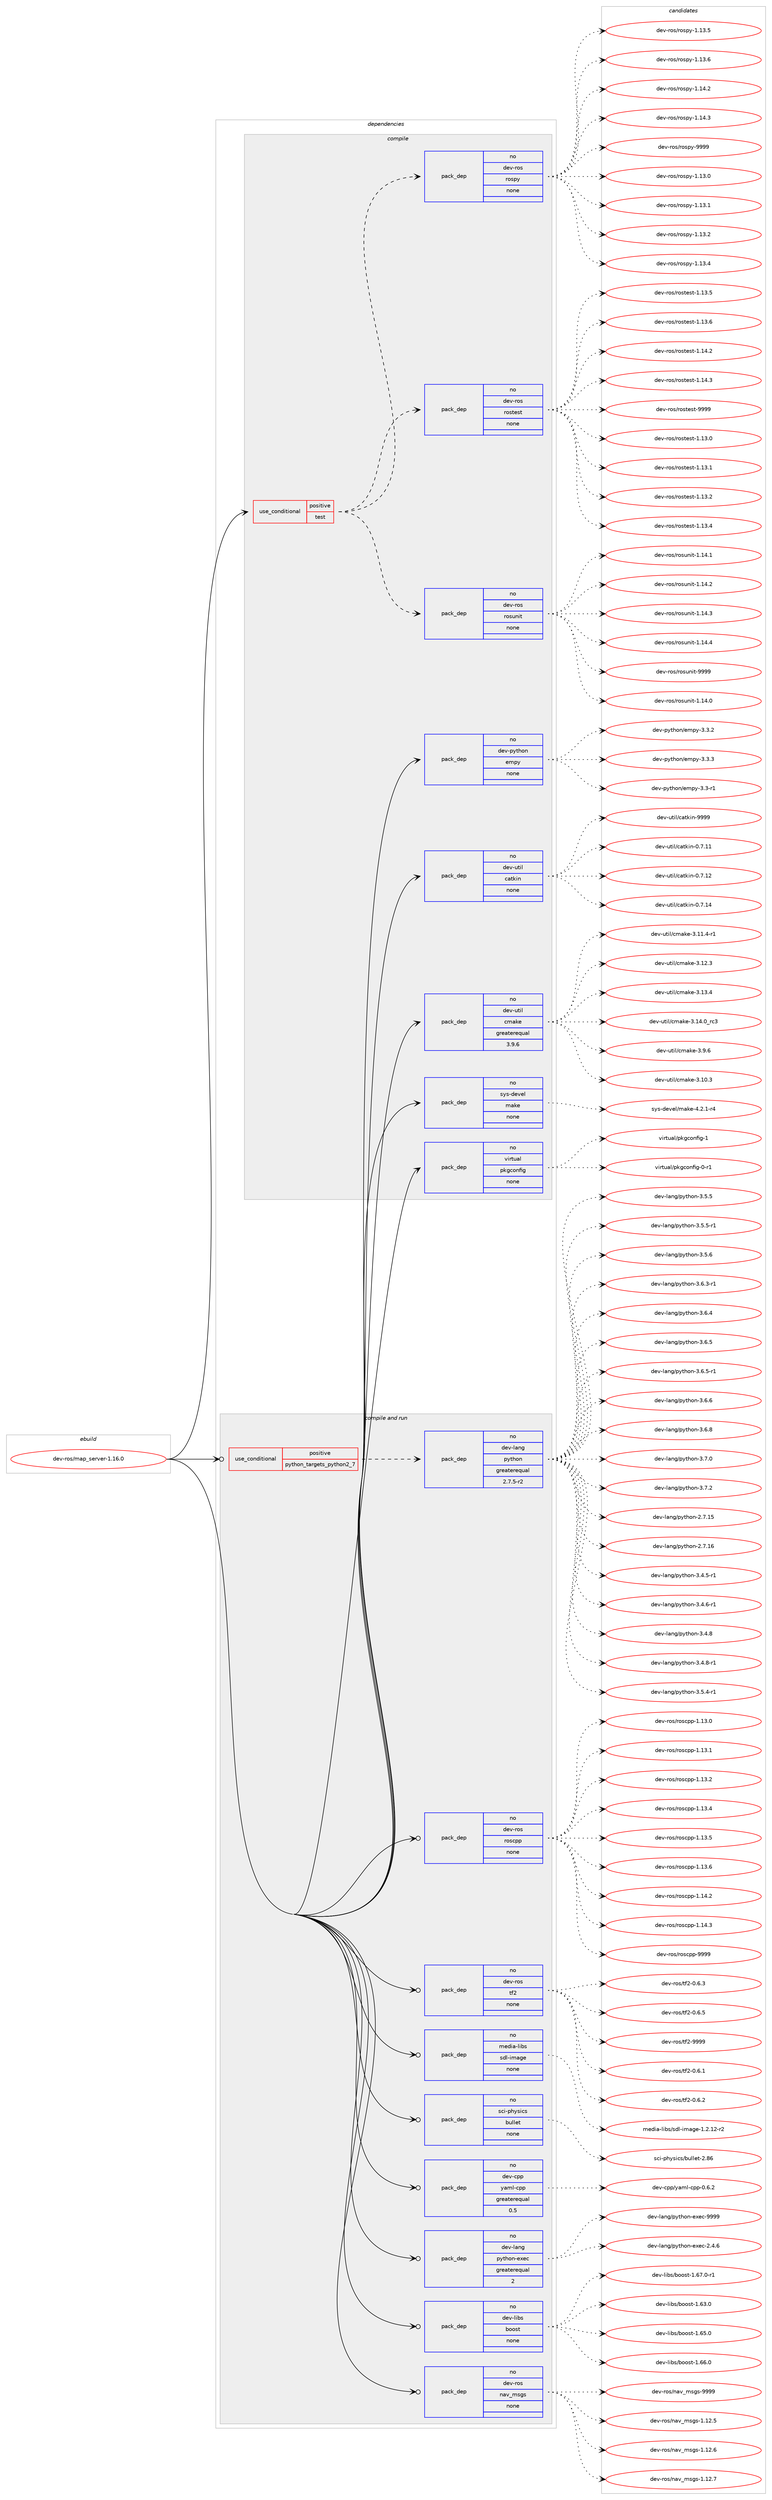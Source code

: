 digraph prolog {

# *************
# Graph options
# *************

newrank=true;
concentrate=true;
compound=true;
graph [rankdir=LR,fontname=Helvetica,fontsize=10,ranksep=1.5];#, ranksep=2.5, nodesep=0.2];
edge  [arrowhead=vee];
node  [fontname=Helvetica,fontsize=10];

# **********
# The ebuild
# **********

subgraph cluster_leftcol {
color=gray;
rank=same;
label=<<i>ebuild</i>>;
id [label="dev-ros/map_server-1.16.0", color=red, width=4, href="../dev-ros/map_server-1.16.0.svg"];
}

# ****************
# The dependencies
# ****************

subgraph cluster_midcol {
color=gray;
label=<<i>dependencies</i>>;
subgraph cluster_compile {
fillcolor="#eeeeee";
style=filled;
label=<<i>compile</i>>;
subgraph cond388932 {
dependency1459132 [label=<<TABLE BORDER="0" CELLBORDER="1" CELLSPACING="0" CELLPADDING="4"><TR><TD ROWSPAN="3" CELLPADDING="10">use_conditional</TD></TR><TR><TD>positive</TD></TR><TR><TD>test</TD></TR></TABLE>>, shape=none, color=red];
subgraph pack1046810 {
dependency1459133 [label=<<TABLE BORDER="0" CELLBORDER="1" CELLSPACING="0" CELLPADDING="4" WIDTH="220"><TR><TD ROWSPAN="6" CELLPADDING="30">pack_dep</TD></TR><TR><TD WIDTH="110">no</TD></TR><TR><TD>dev-ros</TD></TR><TR><TD>rostest</TD></TR><TR><TD>none</TD></TR><TR><TD></TD></TR></TABLE>>, shape=none, color=blue];
}
dependency1459132:e -> dependency1459133:w [weight=20,style="dashed",arrowhead="vee"];
subgraph pack1046811 {
dependency1459134 [label=<<TABLE BORDER="0" CELLBORDER="1" CELLSPACING="0" CELLPADDING="4" WIDTH="220"><TR><TD ROWSPAN="6" CELLPADDING="30">pack_dep</TD></TR><TR><TD WIDTH="110">no</TD></TR><TR><TD>dev-ros</TD></TR><TR><TD>rospy</TD></TR><TR><TD>none</TD></TR><TR><TD></TD></TR></TABLE>>, shape=none, color=blue];
}
dependency1459132:e -> dependency1459134:w [weight=20,style="dashed",arrowhead="vee"];
subgraph pack1046812 {
dependency1459135 [label=<<TABLE BORDER="0" CELLBORDER="1" CELLSPACING="0" CELLPADDING="4" WIDTH="220"><TR><TD ROWSPAN="6" CELLPADDING="30">pack_dep</TD></TR><TR><TD WIDTH="110">no</TD></TR><TR><TD>dev-ros</TD></TR><TR><TD>rosunit</TD></TR><TR><TD>none</TD></TR><TR><TD></TD></TR></TABLE>>, shape=none, color=blue];
}
dependency1459132:e -> dependency1459135:w [weight=20,style="dashed",arrowhead="vee"];
}
id:e -> dependency1459132:w [weight=20,style="solid",arrowhead="vee"];
subgraph pack1046813 {
dependency1459136 [label=<<TABLE BORDER="0" CELLBORDER="1" CELLSPACING="0" CELLPADDING="4" WIDTH="220"><TR><TD ROWSPAN="6" CELLPADDING="30">pack_dep</TD></TR><TR><TD WIDTH="110">no</TD></TR><TR><TD>dev-python</TD></TR><TR><TD>empy</TD></TR><TR><TD>none</TD></TR><TR><TD></TD></TR></TABLE>>, shape=none, color=blue];
}
id:e -> dependency1459136:w [weight=20,style="solid",arrowhead="vee"];
subgraph pack1046814 {
dependency1459137 [label=<<TABLE BORDER="0" CELLBORDER="1" CELLSPACING="0" CELLPADDING="4" WIDTH="220"><TR><TD ROWSPAN="6" CELLPADDING="30">pack_dep</TD></TR><TR><TD WIDTH="110">no</TD></TR><TR><TD>dev-util</TD></TR><TR><TD>catkin</TD></TR><TR><TD>none</TD></TR><TR><TD></TD></TR></TABLE>>, shape=none, color=blue];
}
id:e -> dependency1459137:w [weight=20,style="solid",arrowhead="vee"];
subgraph pack1046815 {
dependency1459138 [label=<<TABLE BORDER="0" CELLBORDER="1" CELLSPACING="0" CELLPADDING="4" WIDTH="220"><TR><TD ROWSPAN="6" CELLPADDING="30">pack_dep</TD></TR><TR><TD WIDTH="110">no</TD></TR><TR><TD>dev-util</TD></TR><TR><TD>cmake</TD></TR><TR><TD>greaterequal</TD></TR><TR><TD>3.9.6</TD></TR></TABLE>>, shape=none, color=blue];
}
id:e -> dependency1459138:w [weight=20,style="solid",arrowhead="vee"];
subgraph pack1046816 {
dependency1459139 [label=<<TABLE BORDER="0" CELLBORDER="1" CELLSPACING="0" CELLPADDING="4" WIDTH="220"><TR><TD ROWSPAN="6" CELLPADDING="30">pack_dep</TD></TR><TR><TD WIDTH="110">no</TD></TR><TR><TD>sys-devel</TD></TR><TR><TD>make</TD></TR><TR><TD>none</TD></TR><TR><TD></TD></TR></TABLE>>, shape=none, color=blue];
}
id:e -> dependency1459139:w [weight=20,style="solid",arrowhead="vee"];
subgraph pack1046817 {
dependency1459140 [label=<<TABLE BORDER="0" CELLBORDER="1" CELLSPACING="0" CELLPADDING="4" WIDTH="220"><TR><TD ROWSPAN="6" CELLPADDING="30">pack_dep</TD></TR><TR><TD WIDTH="110">no</TD></TR><TR><TD>virtual</TD></TR><TR><TD>pkgconfig</TD></TR><TR><TD>none</TD></TR><TR><TD></TD></TR></TABLE>>, shape=none, color=blue];
}
id:e -> dependency1459140:w [weight=20,style="solid",arrowhead="vee"];
}
subgraph cluster_compileandrun {
fillcolor="#eeeeee";
style=filled;
label=<<i>compile and run</i>>;
subgraph cond388933 {
dependency1459141 [label=<<TABLE BORDER="0" CELLBORDER="1" CELLSPACING="0" CELLPADDING="4"><TR><TD ROWSPAN="3" CELLPADDING="10">use_conditional</TD></TR><TR><TD>positive</TD></TR><TR><TD>python_targets_python2_7</TD></TR></TABLE>>, shape=none, color=red];
subgraph pack1046818 {
dependency1459142 [label=<<TABLE BORDER="0" CELLBORDER="1" CELLSPACING="0" CELLPADDING="4" WIDTH="220"><TR><TD ROWSPAN="6" CELLPADDING="30">pack_dep</TD></TR><TR><TD WIDTH="110">no</TD></TR><TR><TD>dev-lang</TD></TR><TR><TD>python</TD></TR><TR><TD>greaterequal</TD></TR><TR><TD>2.7.5-r2</TD></TR></TABLE>>, shape=none, color=blue];
}
dependency1459141:e -> dependency1459142:w [weight=20,style="dashed",arrowhead="vee"];
}
id:e -> dependency1459141:w [weight=20,style="solid",arrowhead="odotvee"];
subgraph pack1046819 {
dependency1459143 [label=<<TABLE BORDER="0" CELLBORDER="1" CELLSPACING="0" CELLPADDING="4" WIDTH="220"><TR><TD ROWSPAN="6" CELLPADDING="30">pack_dep</TD></TR><TR><TD WIDTH="110">no</TD></TR><TR><TD>dev-cpp</TD></TR><TR><TD>yaml-cpp</TD></TR><TR><TD>greaterequal</TD></TR><TR><TD>0.5</TD></TR></TABLE>>, shape=none, color=blue];
}
id:e -> dependency1459143:w [weight=20,style="solid",arrowhead="odotvee"];
subgraph pack1046820 {
dependency1459144 [label=<<TABLE BORDER="0" CELLBORDER="1" CELLSPACING="0" CELLPADDING="4" WIDTH="220"><TR><TD ROWSPAN="6" CELLPADDING="30">pack_dep</TD></TR><TR><TD WIDTH="110">no</TD></TR><TR><TD>dev-lang</TD></TR><TR><TD>python-exec</TD></TR><TR><TD>greaterequal</TD></TR><TR><TD>2</TD></TR></TABLE>>, shape=none, color=blue];
}
id:e -> dependency1459144:w [weight=20,style="solid",arrowhead="odotvee"];
subgraph pack1046821 {
dependency1459145 [label=<<TABLE BORDER="0" CELLBORDER="1" CELLSPACING="0" CELLPADDING="4" WIDTH="220"><TR><TD ROWSPAN="6" CELLPADDING="30">pack_dep</TD></TR><TR><TD WIDTH="110">no</TD></TR><TR><TD>dev-libs</TD></TR><TR><TD>boost</TD></TR><TR><TD>none</TD></TR><TR><TD></TD></TR></TABLE>>, shape=none, color=blue];
}
id:e -> dependency1459145:w [weight=20,style="solid",arrowhead="odotvee"];
subgraph pack1046822 {
dependency1459146 [label=<<TABLE BORDER="0" CELLBORDER="1" CELLSPACING="0" CELLPADDING="4" WIDTH="220"><TR><TD ROWSPAN="6" CELLPADDING="30">pack_dep</TD></TR><TR><TD WIDTH="110">no</TD></TR><TR><TD>dev-ros</TD></TR><TR><TD>nav_msgs</TD></TR><TR><TD>none</TD></TR><TR><TD></TD></TR></TABLE>>, shape=none, color=blue];
}
id:e -> dependency1459146:w [weight=20,style="solid",arrowhead="odotvee"];
subgraph pack1046823 {
dependency1459147 [label=<<TABLE BORDER="0" CELLBORDER="1" CELLSPACING="0" CELLPADDING="4" WIDTH="220"><TR><TD ROWSPAN="6" CELLPADDING="30">pack_dep</TD></TR><TR><TD WIDTH="110">no</TD></TR><TR><TD>dev-ros</TD></TR><TR><TD>roscpp</TD></TR><TR><TD>none</TD></TR><TR><TD></TD></TR></TABLE>>, shape=none, color=blue];
}
id:e -> dependency1459147:w [weight=20,style="solid",arrowhead="odotvee"];
subgraph pack1046824 {
dependency1459148 [label=<<TABLE BORDER="0" CELLBORDER="1" CELLSPACING="0" CELLPADDING="4" WIDTH="220"><TR><TD ROWSPAN="6" CELLPADDING="30">pack_dep</TD></TR><TR><TD WIDTH="110">no</TD></TR><TR><TD>dev-ros</TD></TR><TR><TD>tf2</TD></TR><TR><TD>none</TD></TR><TR><TD></TD></TR></TABLE>>, shape=none, color=blue];
}
id:e -> dependency1459148:w [weight=20,style="solid",arrowhead="odotvee"];
subgraph pack1046825 {
dependency1459149 [label=<<TABLE BORDER="0" CELLBORDER="1" CELLSPACING="0" CELLPADDING="4" WIDTH="220"><TR><TD ROWSPAN="6" CELLPADDING="30">pack_dep</TD></TR><TR><TD WIDTH="110">no</TD></TR><TR><TD>media-libs</TD></TR><TR><TD>sdl-image</TD></TR><TR><TD>none</TD></TR><TR><TD></TD></TR></TABLE>>, shape=none, color=blue];
}
id:e -> dependency1459149:w [weight=20,style="solid",arrowhead="odotvee"];
subgraph pack1046826 {
dependency1459150 [label=<<TABLE BORDER="0" CELLBORDER="1" CELLSPACING="0" CELLPADDING="4" WIDTH="220"><TR><TD ROWSPAN="6" CELLPADDING="30">pack_dep</TD></TR><TR><TD WIDTH="110">no</TD></TR><TR><TD>sci-physics</TD></TR><TR><TD>bullet</TD></TR><TR><TD>none</TD></TR><TR><TD></TD></TR></TABLE>>, shape=none, color=blue];
}
id:e -> dependency1459150:w [weight=20,style="solid",arrowhead="odotvee"];
}
subgraph cluster_run {
fillcolor="#eeeeee";
style=filled;
label=<<i>run</i>>;
}
}

# **************
# The candidates
# **************

subgraph cluster_choices {
rank=same;
color=gray;
label=<<i>candidates</i>>;

subgraph choice1046810 {
color=black;
nodesep=1;
choice100101118451141111154711411111511610111511645494649514648 [label="dev-ros/rostest-1.13.0", color=red, width=4,href="../dev-ros/rostest-1.13.0.svg"];
choice100101118451141111154711411111511610111511645494649514649 [label="dev-ros/rostest-1.13.1", color=red, width=4,href="../dev-ros/rostest-1.13.1.svg"];
choice100101118451141111154711411111511610111511645494649514650 [label="dev-ros/rostest-1.13.2", color=red, width=4,href="../dev-ros/rostest-1.13.2.svg"];
choice100101118451141111154711411111511610111511645494649514652 [label="dev-ros/rostest-1.13.4", color=red, width=4,href="../dev-ros/rostest-1.13.4.svg"];
choice100101118451141111154711411111511610111511645494649514653 [label="dev-ros/rostest-1.13.5", color=red, width=4,href="../dev-ros/rostest-1.13.5.svg"];
choice100101118451141111154711411111511610111511645494649514654 [label="dev-ros/rostest-1.13.6", color=red, width=4,href="../dev-ros/rostest-1.13.6.svg"];
choice100101118451141111154711411111511610111511645494649524650 [label="dev-ros/rostest-1.14.2", color=red, width=4,href="../dev-ros/rostest-1.14.2.svg"];
choice100101118451141111154711411111511610111511645494649524651 [label="dev-ros/rostest-1.14.3", color=red, width=4,href="../dev-ros/rostest-1.14.3.svg"];
choice10010111845114111115471141111151161011151164557575757 [label="dev-ros/rostest-9999", color=red, width=4,href="../dev-ros/rostest-9999.svg"];
dependency1459133:e -> choice100101118451141111154711411111511610111511645494649514648:w [style=dotted,weight="100"];
dependency1459133:e -> choice100101118451141111154711411111511610111511645494649514649:w [style=dotted,weight="100"];
dependency1459133:e -> choice100101118451141111154711411111511610111511645494649514650:w [style=dotted,weight="100"];
dependency1459133:e -> choice100101118451141111154711411111511610111511645494649514652:w [style=dotted,weight="100"];
dependency1459133:e -> choice100101118451141111154711411111511610111511645494649514653:w [style=dotted,weight="100"];
dependency1459133:e -> choice100101118451141111154711411111511610111511645494649514654:w [style=dotted,weight="100"];
dependency1459133:e -> choice100101118451141111154711411111511610111511645494649524650:w [style=dotted,weight="100"];
dependency1459133:e -> choice100101118451141111154711411111511610111511645494649524651:w [style=dotted,weight="100"];
dependency1459133:e -> choice10010111845114111115471141111151161011151164557575757:w [style=dotted,weight="100"];
}
subgraph choice1046811 {
color=black;
nodesep=1;
choice100101118451141111154711411111511212145494649514648 [label="dev-ros/rospy-1.13.0", color=red, width=4,href="../dev-ros/rospy-1.13.0.svg"];
choice100101118451141111154711411111511212145494649514649 [label="dev-ros/rospy-1.13.1", color=red, width=4,href="../dev-ros/rospy-1.13.1.svg"];
choice100101118451141111154711411111511212145494649514650 [label="dev-ros/rospy-1.13.2", color=red, width=4,href="../dev-ros/rospy-1.13.2.svg"];
choice100101118451141111154711411111511212145494649514652 [label="dev-ros/rospy-1.13.4", color=red, width=4,href="../dev-ros/rospy-1.13.4.svg"];
choice100101118451141111154711411111511212145494649514653 [label="dev-ros/rospy-1.13.5", color=red, width=4,href="../dev-ros/rospy-1.13.5.svg"];
choice100101118451141111154711411111511212145494649514654 [label="dev-ros/rospy-1.13.6", color=red, width=4,href="../dev-ros/rospy-1.13.6.svg"];
choice100101118451141111154711411111511212145494649524650 [label="dev-ros/rospy-1.14.2", color=red, width=4,href="../dev-ros/rospy-1.14.2.svg"];
choice100101118451141111154711411111511212145494649524651 [label="dev-ros/rospy-1.14.3", color=red, width=4,href="../dev-ros/rospy-1.14.3.svg"];
choice10010111845114111115471141111151121214557575757 [label="dev-ros/rospy-9999", color=red, width=4,href="../dev-ros/rospy-9999.svg"];
dependency1459134:e -> choice100101118451141111154711411111511212145494649514648:w [style=dotted,weight="100"];
dependency1459134:e -> choice100101118451141111154711411111511212145494649514649:w [style=dotted,weight="100"];
dependency1459134:e -> choice100101118451141111154711411111511212145494649514650:w [style=dotted,weight="100"];
dependency1459134:e -> choice100101118451141111154711411111511212145494649514652:w [style=dotted,weight="100"];
dependency1459134:e -> choice100101118451141111154711411111511212145494649514653:w [style=dotted,weight="100"];
dependency1459134:e -> choice100101118451141111154711411111511212145494649514654:w [style=dotted,weight="100"];
dependency1459134:e -> choice100101118451141111154711411111511212145494649524650:w [style=dotted,weight="100"];
dependency1459134:e -> choice100101118451141111154711411111511212145494649524651:w [style=dotted,weight="100"];
dependency1459134:e -> choice10010111845114111115471141111151121214557575757:w [style=dotted,weight="100"];
}
subgraph choice1046812 {
color=black;
nodesep=1;
choice100101118451141111154711411111511711010511645494649524648 [label="dev-ros/rosunit-1.14.0", color=red, width=4,href="../dev-ros/rosunit-1.14.0.svg"];
choice100101118451141111154711411111511711010511645494649524649 [label="dev-ros/rosunit-1.14.1", color=red, width=4,href="../dev-ros/rosunit-1.14.1.svg"];
choice100101118451141111154711411111511711010511645494649524650 [label="dev-ros/rosunit-1.14.2", color=red, width=4,href="../dev-ros/rosunit-1.14.2.svg"];
choice100101118451141111154711411111511711010511645494649524651 [label="dev-ros/rosunit-1.14.3", color=red, width=4,href="../dev-ros/rosunit-1.14.3.svg"];
choice100101118451141111154711411111511711010511645494649524652 [label="dev-ros/rosunit-1.14.4", color=red, width=4,href="../dev-ros/rosunit-1.14.4.svg"];
choice10010111845114111115471141111151171101051164557575757 [label="dev-ros/rosunit-9999", color=red, width=4,href="../dev-ros/rosunit-9999.svg"];
dependency1459135:e -> choice100101118451141111154711411111511711010511645494649524648:w [style=dotted,weight="100"];
dependency1459135:e -> choice100101118451141111154711411111511711010511645494649524649:w [style=dotted,weight="100"];
dependency1459135:e -> choice100101118451141111154711411111511711010511645494649524650:w [style=dotted,weight="100"];
dependency1459135:e -> choice100101118451141111154711411111511711010511645494649524651:w [style=dotted,weight="100"];
dependency1459135:e -> choice100101118451141111154711411111511711010511645494649524652:w [style=dotted,weight="100"];
dependency1459135:e -> choice10010111845114111115471141111151171101051164557575757:w [style=dotted,weight="100"];
}
subgraph choice1046813 {
color=black;
nodesep=1;
choice1001011184511212111610411111047101109112121455146514511449 [label="dev-python/empy-3.3-r1", color=red, width=4,href="../dev-python/empy-3.3-r1.svg"];
choice1001011184511212111610411111047101109112121455146514650 [label="dev-python/empy-3.3.2", color=red, width=4,href="../dev-python/empy-3.3.2.svg"];
choice1001011184511212111610411111047101109112121455146514651 [label="dev-python/empy-3.3.3", color=red, width=4,href="../dev-python/empy-3.3.3.svg"];
dependency1459136:e -> choice1001011184511212111610411111047101109112121455146514511449:w [style=dotted,weight="100"];
dependency1459136:e -> choice1001011184511212111610411111047101109112121455146514650:w [style=dotted,weight="100"];
dependency1459136:e -> choice1001011184511212111610411111047101109112121455146514651:w [style=dotted,weight="100"];
}
subgraph choice1046814 {
color=black;
nodesep=1;
choice1001011184511711610510847999711610710511045484655464949 [label="dev-util/catkin-0.7.11", color=red, width=4,href="../dev-util/catkin-0.7.11.svg"];
choice1001011184511711610510847999711610710511045484655464950 [label="dev-util/catkin-0.7.12", color=red, width=4,href="../dev-util/catkin-0.7.12.svg"];
choice1001011184511711610510847999711610710511045484655464952 [label="dev-util/catkin-0.7.14", color=red, width=4,href="../dev-util/catkin-0.7.14.svg"];
choice100101118451171161051084799971161071051104557575757 [label="dev-util/catkin-9999", color=red, width=4,href="../dev-util/catkin-9999.svg"];
dependency1459137:e -> choice1001011184511711610510847999711610710511045484655464949:w [style=dotted,weight="100"];
dependency1459137:e -> choice1001011184511711610510847999711610710511045484655464950:w [style=dotted,weight="100"];
dependency1459137:e -> choice1001011184511711610510847999711610710511045484655464952:w [style=dotted,weight="100"];
dependency1459137:e -> choice100101118451171161051084799971161071051104557575757:w [style=dotted,weight="100"];
}
subgraph choice1046815 {
color=black;
nodesep=1;
choice1001011184511711610510847991099710710145514649484651 [label="dev-util/cmake-3.10.3", color=red, width=4,href="../dev-util/cmake-3.10.3.svg"];
choice10010111845117116105108479910997107101455146494946524511449 [label="dev-util/cmake-3.11.4-r1", color=red, width=4,href="../dev-util/cmake-3.11.4-r1.svg"];
choice1001011184511711610510847991099710710145514649504651 [label="dev-util/cmake-3.12.3", color=red, width=4,href="../dev-util/cmake-3.12.3.svg"];
choice1001011184511711610510847991099710710145514649514652 [label="dev-util/cmake-3.13.4", color=red, width=4,href="../dev-util/cmake-3.13.4.svg"];
choice1001011184511711610510847991099710710145514649524648951149951 [label="dev-util/cmake-3.14.0_rc3", color=red, width=4,href="../dev-util/cmake-3.14.0_rc3.svg"];
choice10010111845117116105108479910997107101455146574654 [label="dev-util/cmake-3.9.6", color=red, width=4,href="../dev-util/cmake-3.9.6.svg"];
dependency1459138:e -> choice1001011184511711610510847991099710710145514649484651:w [style=dotted,weight="100"];
dependency1459138:e -> choice10010111845117116105108479910997107101455146494946524511449:w [style=dotted,weight="100"];
dependency1459138:e -> choice1001011184511711610510847991099710710145514649504651:w [style=dotted,weight="100"];
dependency1459138:e -> choice1001011184511711610510847991099710710145514649514652:w [style=dotted,weight="100"];
dependency1459138:e -> choice1001011184511711610510847991099710710145514649524648951149951:w [style=dotted,weight="100"];
dependency1459138:e -> choice10010111845117116105108479910997107101455146574654:w [style=dotted,weight="100"];
}
subgraph choice1046816 {
color=black;
nodesep=1;
choice1151211154510010111810110847109971071014552465046494511452 [label="sys-devel/make-4.2.1-r4", color=red, width=4,href="../sys-devel/make-4.2.1-r4.svg"];
dependency1459139:e -> choice1151211154510010111810110847109971071014552465046494511452:w [style=dotted,weight="100"];
}
subgraph choice1046817 {
color=black;
nodesep=1;
choice11810511411611797108471121071039911111010210510345484511449 [label="virtual/pkgconfig-0-r1", color=red, width=4,href="../virtual/pkgconfig-0-r1.svg"];
choice1181051141161179710847112107103991111101021051034549 [label="virtual/pkgconfig-1", color=red, width=4,href="../virtual/pkgconfig-1.svg"];
dependency1459140:e -> choice11810511411611797108471121071039911111010210510345484511449:w [style=dotted,weight="100"];
dependency1459140:e -> choice1181051141161179710847112107103991111101021051034549:w [style=dotted,weight="100"];
}
subgraph choice1046818 {
color=black;
nodesep=1;
choice10010111845108971101034711212111610411111045504655464953 [label="dev-lang/python-2.7.15", color=red, width=4,href="../dev-lang/python-2.7.15.svg"];
choice10010111845108971101034711212111610411111045504655464954 [label="dev-lang/python-2.7.16", color=red, width=4,href="../dev-lang/python-2.7.16.svg"];
choice1001011184510897110103471121211161041111104551465246534511449 [label="dev-lang/python-3.4.5-r1", color=red, width=4,href="../dev-lang/python-3.4.5-r1.svg"];
choice1001011184510897110103471121211161041111104551465246544511449 [label="dev-lang/python-3.4.6-r1", color=red, width=4,href="../dev-lang/python-3.4.6-r1.svg"];
choice100101118451089711010347112121116104111110455146524656 [label="dev-lang/python-3.4.8", color=red, width=4,href="../dev-lang/python-3.4.8.svg"];
choice1001011184510897110103471121211161041111104551465246564511449 [label="dev-lang/python-3.4.8-r1", color=red, width=4,href="../dev-lang/python-3.4.8-r1.svg"];
choice1001011184510897110103471121211161041111104551465346524511449 [label="dev-lang/python-3.5.4-r1", color=red, width=4,href="../dev-lang/python-3.5.4-r1.svg"];
choice100101118451089711010347112121116104111110455146534653 [label="dev-lang/python-3.5.5", color=red, width=4,href="../dev-lang/python-3.5.5.svg"];
choice1001011184510897110103471121211161041111104551465346534511449 [label="dev-lang/python-3.5.5-r1", color=red, width=4,href="../dev-lang/python-3.5.5-r1.svg"];
choice100101118451089711010347112121116104111110455146534654 [label="dev-lang/python-3.5.6", color=red, width=4,href="../dev-lang/python-3.5.6.svg"];
choice1001011184510897110103471121211161041111104551465446514511449 [label="dev-lang/python-3.6.3-r1", color=red, width=4,href="../dev-lang/python-3.6.3-r1.svg"];
choice100101118451089711010347112121116104111110455146544652 [label="dev-lang/python-3.6.4", color=red, width=4,href="../dev-lang/python-3.6.4.svg"];
choice100101118451089711010347112121116104111110455146544653 [label="dev-lang/python-3.6.5", color=red, width=4,href="../dev-lang/python-3.6.5.svg"];
choice1001011184510897110103471121211161041111104551465446534511449 [label="dev-lang/python-3.6.5-r1", color=red, width=4,href="../dev-lang/python-3.6.5-r1.svg"];
choice100101118451089711010347112121116104111110455146544654 [label="dev-lang/python-3.6.6", color=red, width=4,href="../dev-lang/python-3.6.6.svg"];
choice100101118451089711010347112121116104111110455146544656 [label="dev-lang/python-3.6.8", color=red, width=4,href="../dev-lang/python-3.6.8.svg"];
choice100101118451089711010347112121116104111110455146554648 [label="dev-lang/python-3.7.0", color=red, width=4,href="../dev-lang/python-3.7.0.svg"];
choice100101118451089711010347112121116104111110455146554650 [label="dev-lang/python-3.7.2", color=red, width=4,href="../dev-lang/python-3.7.2.svg"];
dependency1459142:e -> choice10010111845108971101034711212111610411111045504655464953:w [style=dotted,weight="100"];
dependency1459142:e -> choice10010111845108971101034711212111610411111045504655464954:w [style=dotted,weight="100"];
dependency1459142:e -> choice1001011184510897110103471121211161041111104551465246534511449:w [style=dotted,weight="100"];
dependency1459142:e -> choice1001011184510897110103471121211161041111104551465246544511449:w [style=dotted,weight="100"];
dependency1459142:e -> choice100101118451089711010347112121116104111110455146524656:w [style=dotted,weight="100"];
dependency1459142:e -> choice1001011184510897110103471121211161041111104551465246564511449:w [style=dotted,weight="100"];
dependency1459142:e -> choice1001011184510897110103471121211161041111104551465346524511449:w [style=dotted,weight="100"];
dependency1459142:e -> choice100101118451089711010347112121116104111110455146534653:w [style=dotted,weight="100"];
dependency1459142:e -> choice1001011184510897110103471121211161041111104551465346534511449:w [style=dotted,weight="100"];
dependency1459142:e -> choice100101118451089711010347112121116104111110455146534654:w [style=dotted,weight="100"];
dependency1459142:e -> choice1001011184510897110103471121211161041111104551465446514511449:w [style=dotted,weight="100"];
dependency1459142:e -> choice100101118451089711010347112121116104111110455146544652:w [style=dotted,weight="100"];
dependency1459142:e -> choice100101118451089711010347112121116104111110455146544653:w [style=dotted,weight="100"];
dependency1459142:e -> choice1001011184510897110103471121211161041111104551465446534511449:w [style=dotted,weight="100"];
dependency1459142:e -> choice100101118451089711010347112121116104111110455146544654:w [style=dotted,weight="100"];
dependency1459142:e -> choice100101118451089711010347112121116104111110455146544656:w [style=dotted,weight="100"];
dependency1459142:e -> choice100101118451089711010347112121116104111110455146554648:w [style=dotted,weight="100"];
dependency1459142:e -> choice100101118451089711010347112121116104111110455146554650:w [style=dotted,weight="100"];
}
subgraph choice1046819 {
color=black;
nodesep=1;
choice100101118459911211247121971091084599112112454846544650 [label="dev-cpp/yaml-cpp-0.6.2", color=red, width=4,href="../dev-cpp/yaml-cpp-0.6.2.svg"];
dependency1459143:e -> choice100101118459911211247121971091084599112112454846544650:w [style=dotted,weight="100"];
}
subgraph choice1046820 {
color=black;
nodesep=1;
choice1001011184510897110103471121211161041111104510112010199455046524654 [label="dev-lang/python-exec-2.4.6", color=red, width=4,href="../dev-lang/python-exec-2.4.6.svg"];
choice10010111845108971101034711212111610411111045101120101994557575757 [label="dev-lang/python-exec-9999", color=red, width=4,href="../dev-lang/python-exec-9999.svg"];
dependency1459144:e -> choice1001011184510897110103471121211161041111104510112010199455046524654:w [style=dotted,weight="100"];
dependency1459144:e -> choice10010111845108971101034711212111610411111045101120101994557575757:w [style=dotted,weight="100"];
}
subgraph choice1046821 {
color=black;
nodesep=1;
choice1001011184510810598115479811111111511645494654514648 [label="dev-libs/boost-1.63.0", color=red, width=4,href="../dev-libs/boost-1.63.0.svg"];
choice1001011184510810598115479811111111511645494654534648 [label="dev-libs/boost-1.65.0", color=red, width=4,href="../dev-libs/boost-1.65.0.svg"];
choice1001011184510810598115479811111111511645494654544648 [label="dev-libs/boost-1.66.0", color=red, width=4,href="../dev-libs/boost-1.66.0.svg"];
choice10010111845108105981154798111111115116454946545546484511449 [label="dev-libs/boost-1.67.0-r1", color=red, width=4,href="../dev-libs/boost-1.67.0-r1.svg"];
dependency1459145:e -> choice1001011184510810598115479811111111511645494654514648:w [style=dotted,weight="100"];
dependency1459145:e -> choice1001011184510810598115479811111111511645494654534648:w [style=dotted,weight="100"];
dependency1459145:e -> choice1001011184510810598115479811111111511645494654544648:w [style=dotted,weight="100"];
dependency1459145:e -> choice10010111845108105981154798111111115116454946545546484511449:w [style=dotted,weight="100"];
}
subgraph choice1046822 {
color=black;
nodesep=1;
choice1001011184511411111547110971189510911510311545494649504653 [label="dev-ros/nav_msgs-1.12.5", color=red, width=4,href="../dev-ros/nav_msgs-1.12.5.svg"];
choice1001011184511411111547110971189510911510311545494649504654 [label="dev-ros/nav_msgs-1.12.6", color=red, width=4,href="../dev-ros/nav_msgs-1.12.6.svg"];
choice1001011184511411111547110971189510911510311545494649504655 [label="dev-ros/nav_msgs-1.12.7", color=red, width=4,href="../dev-ros/nav_msgs-1.12.7.svg"];
choice100101118451141111154711097118951091151031154557575757 [label="dev-ros/nav_msgs-9999", color=red, width=4,href="../dev-ros/nav_msgs-9999.svg"];
dependency1459146:e -> choice1001011184511411111547110971189510911510311545494649504653:w [style=dotted,weight="100"];
dependency1459146:e -> choice1001011184511411111547110971189510911510311545494649504654:w [style=dotted,weight="100"];
dependency1459146:e -> choice1001011184511411111547110971189510911510311545494649504655:w [style=dotted,weight="100"];
dependency1459146:e -> choice100101118451141111154711097118951091151031154557575757:w [style=dotted,weight="100"];
}
subgraph choice1046823 {
color=black;
nodesep=1;
choice10010111845114111115471141111159911211245494649514648 [label="dev-ros/roscpp-1.13.0", color=red, width=4,href="../dev-ros/roscpp-1.13.0.svg"];
choice10010111845114111115471141111159911211245494649514649 [label="dev-ros/roscpp-1.13.1", color=red, width=4,href="../dev-ros/roscpp-1.13.1.svg"];
choice10010111845114111115471141111159911211245494649514650 [label="dev-ros/roscpp-1.13.2", color=red, width=4,href="../dev-ros/roscpp-1.13.2.svg"];
choice10010111845114111115471141111159911211245494649514652 [label="dev-ros/roscpp-1.13.4", color=red, width=4,href="../dev-ros/roscpp-1.13.4.svg"];
choice10010111845114111115471141111159911211245494649514653 [label="dev-ros/roscpp-1.13.5", color=red, width=4,href="../dev-ros/roscpp-1.13.5.svg"];
choice10010111845114111115471141111159911211245494649514654 [label="dev-ros/roscpp-1.13.6", color=red, width=4,href="../dev-ros/roscpp-1.13.6.svg"];
choice10010111845114111115471141111159911211245494649524650 [label="dev-ros/roscpp-1.14.2", color=red, width=4,href="../dev-ros/roscpp-1.14.2.svg"];
choice10010111845114111115471141111159911211245494649524651 [label="dev-ros/roscpp-1.14.3", color=red, width=4,href="../dev-ros/roscpp-1.14.3.svg"];
choice1001011184511411111547114111115991121124557575757 [label="dev-ros/roscpp-9999", color=red, width=4,href="../dev-ros/roscpp-9999.svg"];
dependency1459147:e -> choice10010111845114111115471141111159911211245494649514648:w [style=dotted,weight="100"];
dependency1459147:e -> choice10010111845114111115471141111159911211245494649514649:w [style=dotted,weight="100"];
dependency1459147:e -> choice10010111845114111115471141111159911211245494649514650:w [style=dotted,weight="100"];
dependency1459147:e -> choice10010111845114111115471141111159911211245494649514652:w [style=dotted,weight="100"];
dependency1459147:e -> choice10010111845114111115471141111159911211245494649514653:w [style=dotted,weight="100"];
dependency1459147:e -> choice10010111845114111115471141111159911211245494649514654:w [style=dotted,weight="100"];
dependency1459147:e -> choice10010111845114111115471141111159911211245494649524650:w [style=dotted,weight="100"];
dependency1459147:e -> choice10010111845114111115471141111159911211245494649524651:w [style=dotted,weight="100"];
dependency1459147:e -> choice1001011184511411111547114111115991121124557575757:w [style=dotted,weight="100"];
}
subgraph choice1046824 {
color=black;
nodesep=1;
choice100101118451141111154711610250454846544649 [label="dev-ros/tf2-0.6.1", color=red, width=4,href="../dev-ros/tf2-0.6.1.svg"];
choice100101118451141111154711610250454846544650 [label="dev-ros/tf2-0.6.2", color=red, width=4,href="../dev-ros/tf2-0.6.2.svg"];
choice100101118451141111154711610250454846544651 [label="dev-ros/tf2-0.6.3", color=red, width=4,href="../dev-ros/tf2-0.6.3.svg"];
choice100101118451141111154711610250454846544653 [label="dev-ros/tf2-0.6.5", color=red, width=4,href="../dev-ros/tf2-0.6.5.svg"];
choice1001011184511411111547116102504557575757 [label="dev-ros/tf2-9999", color=red, width=4,href="../dev-ros/tf2-9999.svg"];
dependency1459148:e -> choice100101118451141111154711610250454846544649:w [style=dotted,weight="100"];
dependency1459148:e -> choice100101118451141111154711610250454846544650:w [style=dotted,weight="100"];
dependency1459148:e -> choice100101118451141111154711610250454846544651:w [style=dotted,weight="100"];
dependency1459148:e -> choice100101118451141111154711610250454846544653:w [style=dotted,weight="100"];
dependency1459148:e -> choice1001011184511411111547116102504557575757:w [style=dotted,weight="100"];
}
subgraph choice1046825 {
color=black;
nodesep=1;
choice109101100105974510810598115471151001084510510997103101454946504649504511450 [label="media-libs/sdl-image-1.2.12-r2", color=red, width=4,href="../media-libs/sdl-image-1.2.12-r2.svg"];
dependency1459149:e -> choice109101100105974510810598115471151001084510510997103101454946504649504511450:w [style=dotted,weight="100"];
}
subgraph choice1046826 {
color=black;
nodesep=1;
choice11599105451121041211151059911547981171081081011164550465654 [label="sci-physics/bullet-2.86", color=red, width=4,href="../sci-physics/bullet-2.86.svg"];
dependency1459150:e -> choice11599105451121041211151059911547981171081081011164550465654:w [style=dotted,weight="100"];
}
}

}

